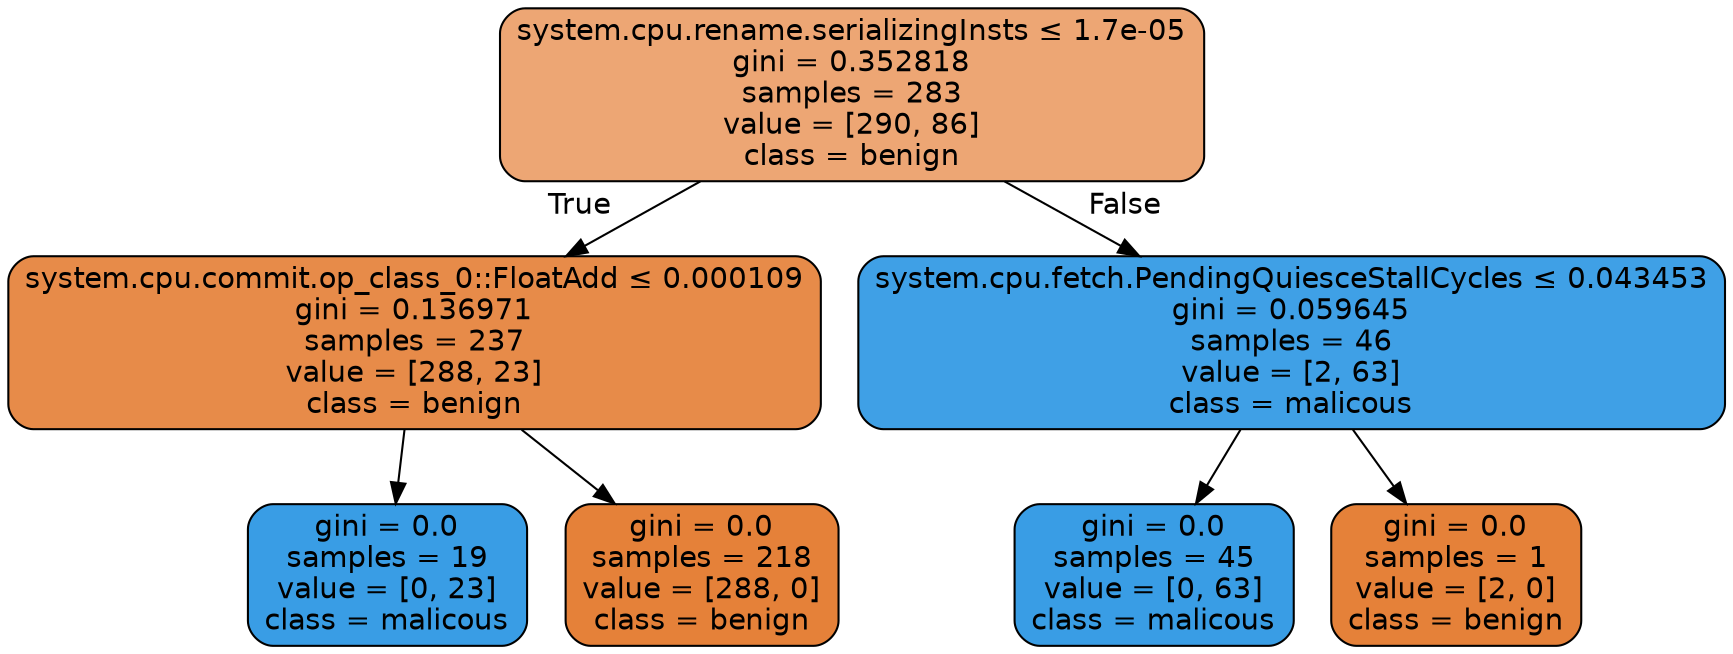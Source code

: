 digraph Tree {
node [shape=box, style="filled, rounded", color="black", fontname=helvetica] ;
edge [fontname=helvetica] ;
0 [label=<system.cpu.rename.serializingInsts &le; 1.7e-05<br/>gini = 0.352818<br/>samples = 283<br/>value = [290, 86]<br/>class = benign>, fillcolor="#eda674"] ;
1 [label=<system.cpu.commit.op_class_0::FloatAdd &le; 0.000109<br/>gini = 0.136971<br/>samples = 237<br/>value = [288, 23]<br/>class = benign>, fillcolor="#e78b49"] ;
0 -> 1 [labeldistance=2.5, labelangle=45, headlabel="True"] ;
2 [label=<gini = 0.0<br/>samples = 19<br/>value = [0, 23]<br/>class = malicous>, fillcolor="#399de5"] ;
1 -> 2 ;
3 [label=<gini = 0.0<br/>samples = 218<br/>value = [288, 0]<br/>class = benign>, fillcolor="#e58139"] ;
1 -> 3 ;
4 [label=<system.cpu.fetch.PendingQuiesceStallCycles &le; 0.043453<br/>gini = 0.059645<br/>samples = 46<br/>value = [2, 63]<br/>class = malicous>, fillcolor="#3fa0e6"] ;
0 -> 4 [labeldistance=2.5, labelangle=-45, headlabel="False"] ;
5 [label=<gini = 0.0<br/>samples = 45<br/>value = [0, 63]<br/>class = malicous>, fillcolor="#399de5"] ;
4 -> 5 ;
6 [label=<gini = 0.0<br/>samples = 1<br/>value = [2, 0]<br/>class = benign>, fillcolor="#e58139"] ;
4 -> 6 ;
}
